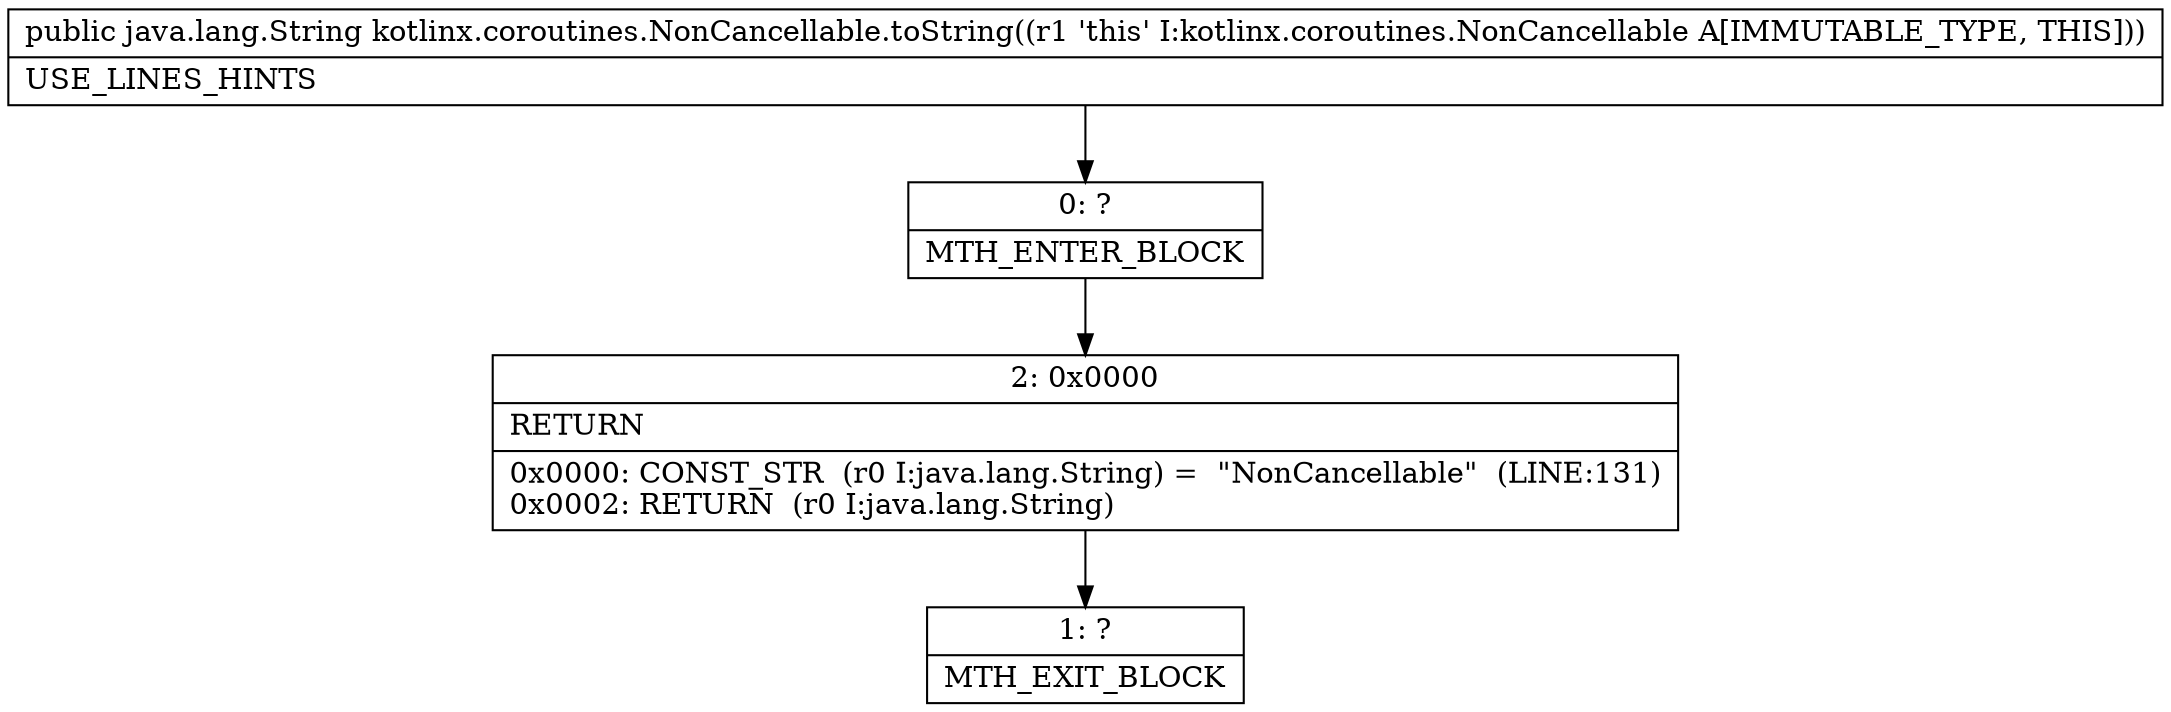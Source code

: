 digraph "CFG forkotlinx.coroutines.NonCancellable.toString()Ljava\/lang\/String;" {
Node_0 [shape=record,label="{0\:\ ?|MTH_ENTER_BLOCK\l}"];
Node_2 [shape=record,label="{2\:\ 0x0000|RETURN\l|0x0000: CONST_STR  (r0 I:java.lang.String) =  \"NonCancellable\"  (LINE:131)\l0x0002: RETURN  (r0 I:java.lang.String) \l}"];
Node_1 [shape=record,label="{1\:\ ?|MTH_EXIT_BLOCK\l}"];
MethodNode[shape=record,label="{public java.lang.String kotlinx.coroutines.NonCancellable.toString((r1 'this' I:kotlinx.coroutines.NonCancellable A[IMMUTABLE_TYPE, THIS]))  | USE_LINES_HINTS\l}"];
MethodNode -> Node_0;Node_0 -> Node_2;
Node_2 -> Node_1;
}

